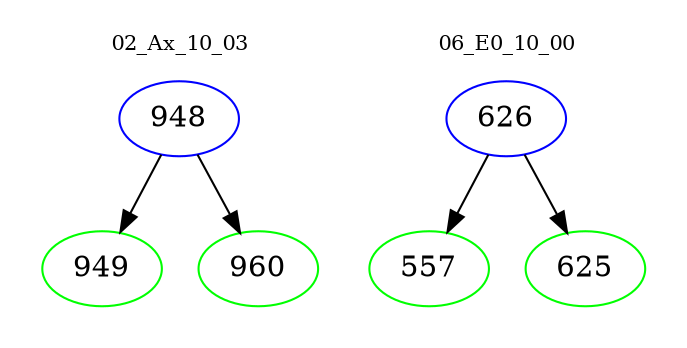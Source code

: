 digraph{
subgraph cluster_0 {
color = white
label = "02_Ax_10_03";
fontsize=10;
T0_948 [label="948", color="blue"]
T0_948 -> T0_949 [color="black"]
T0_949 [label="949", color="green"]
T0_948 -> T0_960 [color="black"]
T0_960 [label="960", color="green"]
}
subgraph cluster_1 {
color = white
label = "06_E0_10_00";
fontsize=10;
T1_626 [label="626", color="blue"]
T1_626 -> T1_557 [color="black"]
T1_557 [label="557", color="green"]
T1_626 -> T1_625 [color="black"]
T1_625 [label="625", color="green"]
}
}
